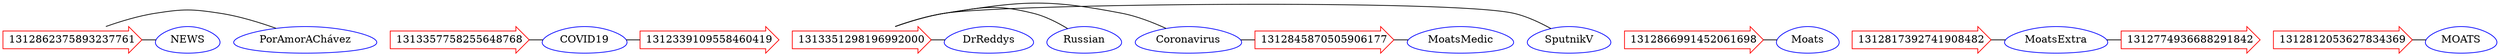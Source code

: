 graph {
	node [color=red shape=rarrow]
	1312862375893237761 [label=1312862375893237761]
	node [color=blue shape=egg]
	NEWS [label=NEWS]
	1312862375893237761 -- NEWS [constraint=false]
	node [color=blue shape=egg]
	"PorAmorAChávez" [label="PorAmorAChávez"]
	1312862375893237761 -- "PorAmorAChávez" [constraint=false]
	node [color=red shape=rarrow]
	1313357758255648768 [label=1313357758255648768]
	node [color=blue shape=egg]
	COVID19 [label=COVID19]
	1313357758255648768 -- COVID19 [constraint=false]
	node [color=red shape=rarrow]
	1313351298196992000 [label=1313351298196992000]
	node [color=blue shape=egg]
	DrReddys [label=DrReddys]
	1313351298196992000 -- DrReddys [constraint=false]
	node [color=blue shape=egg]
	Russian [label=Russian]
	1313351298196992000 -- Russian [constraint=false]
	node [color=blue shape=egg]
	Coronavirus [label=Coronavirus]
	1313351298196992000 -- Coronavirus [constraint=false]
	node [color=blue shape=egg]
	SputnikV [label=SputnikV]
	1313351298196992000 -- SputnikV [constraint=false]
	node [color=red shape=rarrow]
	1312339109558460419 [label=1312339109558460419]
	node [color=blue shape=egg]
	COVID19 [label=COVID19]
	1312339109558460419 -- COVID19 [constraint=false]
	node [color=red shape=rarrow]
	1312866991452061698 [label=1312866991452061698]
	node [color=blue shape=egg]
	Moats [label=Moats]
	1312866991452061698 -- Moats [constraint=false]
	node [color=red shape=rarrow]
	1312845870505906177 [label=1312845870505906177]
	node [color=blue shape=egg]
	MoatsMedic [label=MoatsMedic]
	1312845870505906177 -- MoatsMedic [constraint=false]
	node [color=blue shape=egg]
	Coronavirus [label=Coronavirus]
	1312845870505906177 -- Coronavirus [constraint=false]
	node [color=red shape=rarrow]
	1312817392741908482 [label=1312817392741908482]
	node [color=blue shape=egg]
	MoatsExtra [label=MoatsExtra]
	1312817392741908482 -- MoatsExtra [constraint=false]
	node [color=red shape=rarrow]
	1312812053627834369 [label=1312812053627834369]
	node [color=blue shape=egg]
	MOATS [label=MOATS]
	1312812053627834369 -- MOATS [constraint=false]
	node [color=red shape=rarrow]
	1312774936688291842 [label=1312774936688291842]
	node [color=blue shape=egg]
	MoatsExtra [label=MoatsExtra]
	1312774936688291842 -- MoatsExtra [constraint=false]
}
